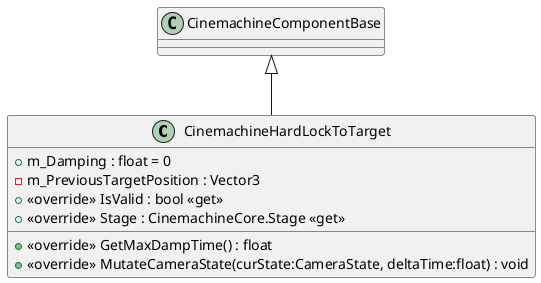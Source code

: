 @startuml
class CinemachineHardLockToTarget {
    + m_Damping : float = 0
    - m_PreviousTargetPosition : Vector3
    + <<override>> IsValid : bool <<get>>
    + <<override>> Stage : CinemachineCore.Stage <<get>>
    + <<override>> GetMaxDampTime() : float
    + <<override>> MutateCameraState(curState:CameraState, deltaTime:float) : void
}
CinemachineComponentBase <|-- CinemachineHardLockToTarget
@enduml

